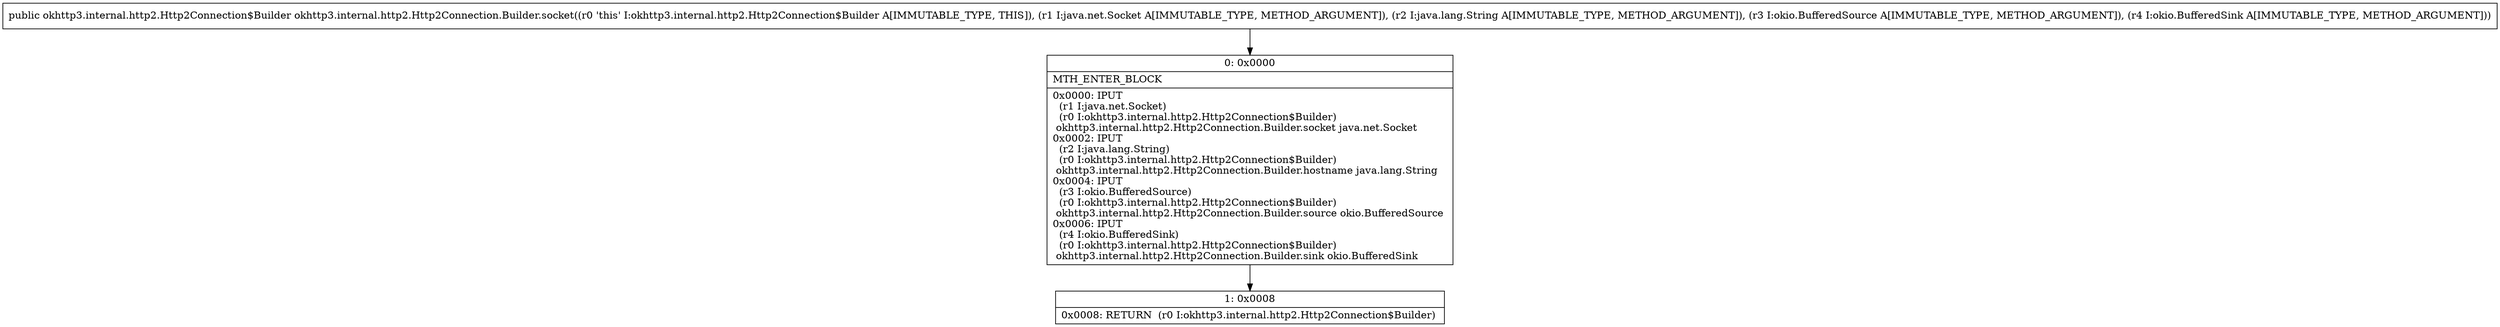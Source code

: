 digraph "CFG forokhttp3.internal.http2.Http2Connection.Builder.socket(Ljava\/net\/Socket;Ljava\/lang\/String;Lokio\/BufferedSource;Lokio\/BufferedSink;)Lokhttp3\/internal\/http2\/Http2Connection$Builder;" {
Node_0 [shape=record,label="{0\:\ 0x0000|MTH_ENTER_BLOCK\l|0x0000: IPUT  \l  (r1 I:java.net.Socket)\l  (r0 I:okhttp3.internal.http2.Http2Connection$Builder)\l okhttp3.internal.http2.Http2Connection.Builder.socket java.net.Socket \l0x0002: IPUT  \l  (r2 I:java.lang.String)\l  (r0 I:okhttp3.internal.http2.Http2Connection$Builder)\l okhttp3.internal.http2.Http2Connection.Builder.hostname java.lang.String \l0x0004: IPUT  \l  (r3 I:okio.BufferedSource)\l  (r0 I:okhttp3.internal.http2.Http2Connection$Builder)\l okhttp3.internal.http2.Http2Connection.Builder.source okio.BufferedSource \l0x0006: IPUT  \l  (r4 I:okio.BufferedSink)\l  (r0 I:okhttp3.internal.http2.Http2Connection$Builder)\l okhttp3.internal.http2.Http2Connection.Builder.sink okio.BufferedSink \l}"];
Node_1 [shape=record,label="{1\:\ 0x0008|0x0008: RETURN  (r0 I:okhttp3.internal.http2.Http2Connection$Builder) \l}"];
MethodNode[shape=record,label="{public okhttp3.internal.http2.Http2Connection$Builder okhttp3.internal.http2.Http2Connection.Builder.socket((r0 'this' I:okhttp3.internal.http2.Http2Connection$Builder A[IMMUTABLE_TYPE, THIS]), (r1 I:java.net.Socket A[IMMUTABLE_TYPE, METHOD_ARGUMENT]), (r2 I:java.lang.String A[IMMUTABLE_TYPE, METHOD_ARGUMENT]), (r3 I:okio.BufferedSource A[IMMUTABLE_TYPE, METHOD_ARGUMENT]), (r4 I:okio.BufferedSink A[IMMUTABLE_TYPE, METHOD_ARGUMENT])) }"];
MethodNode -> Node_0;
Node_0 -> Node_1;
}

